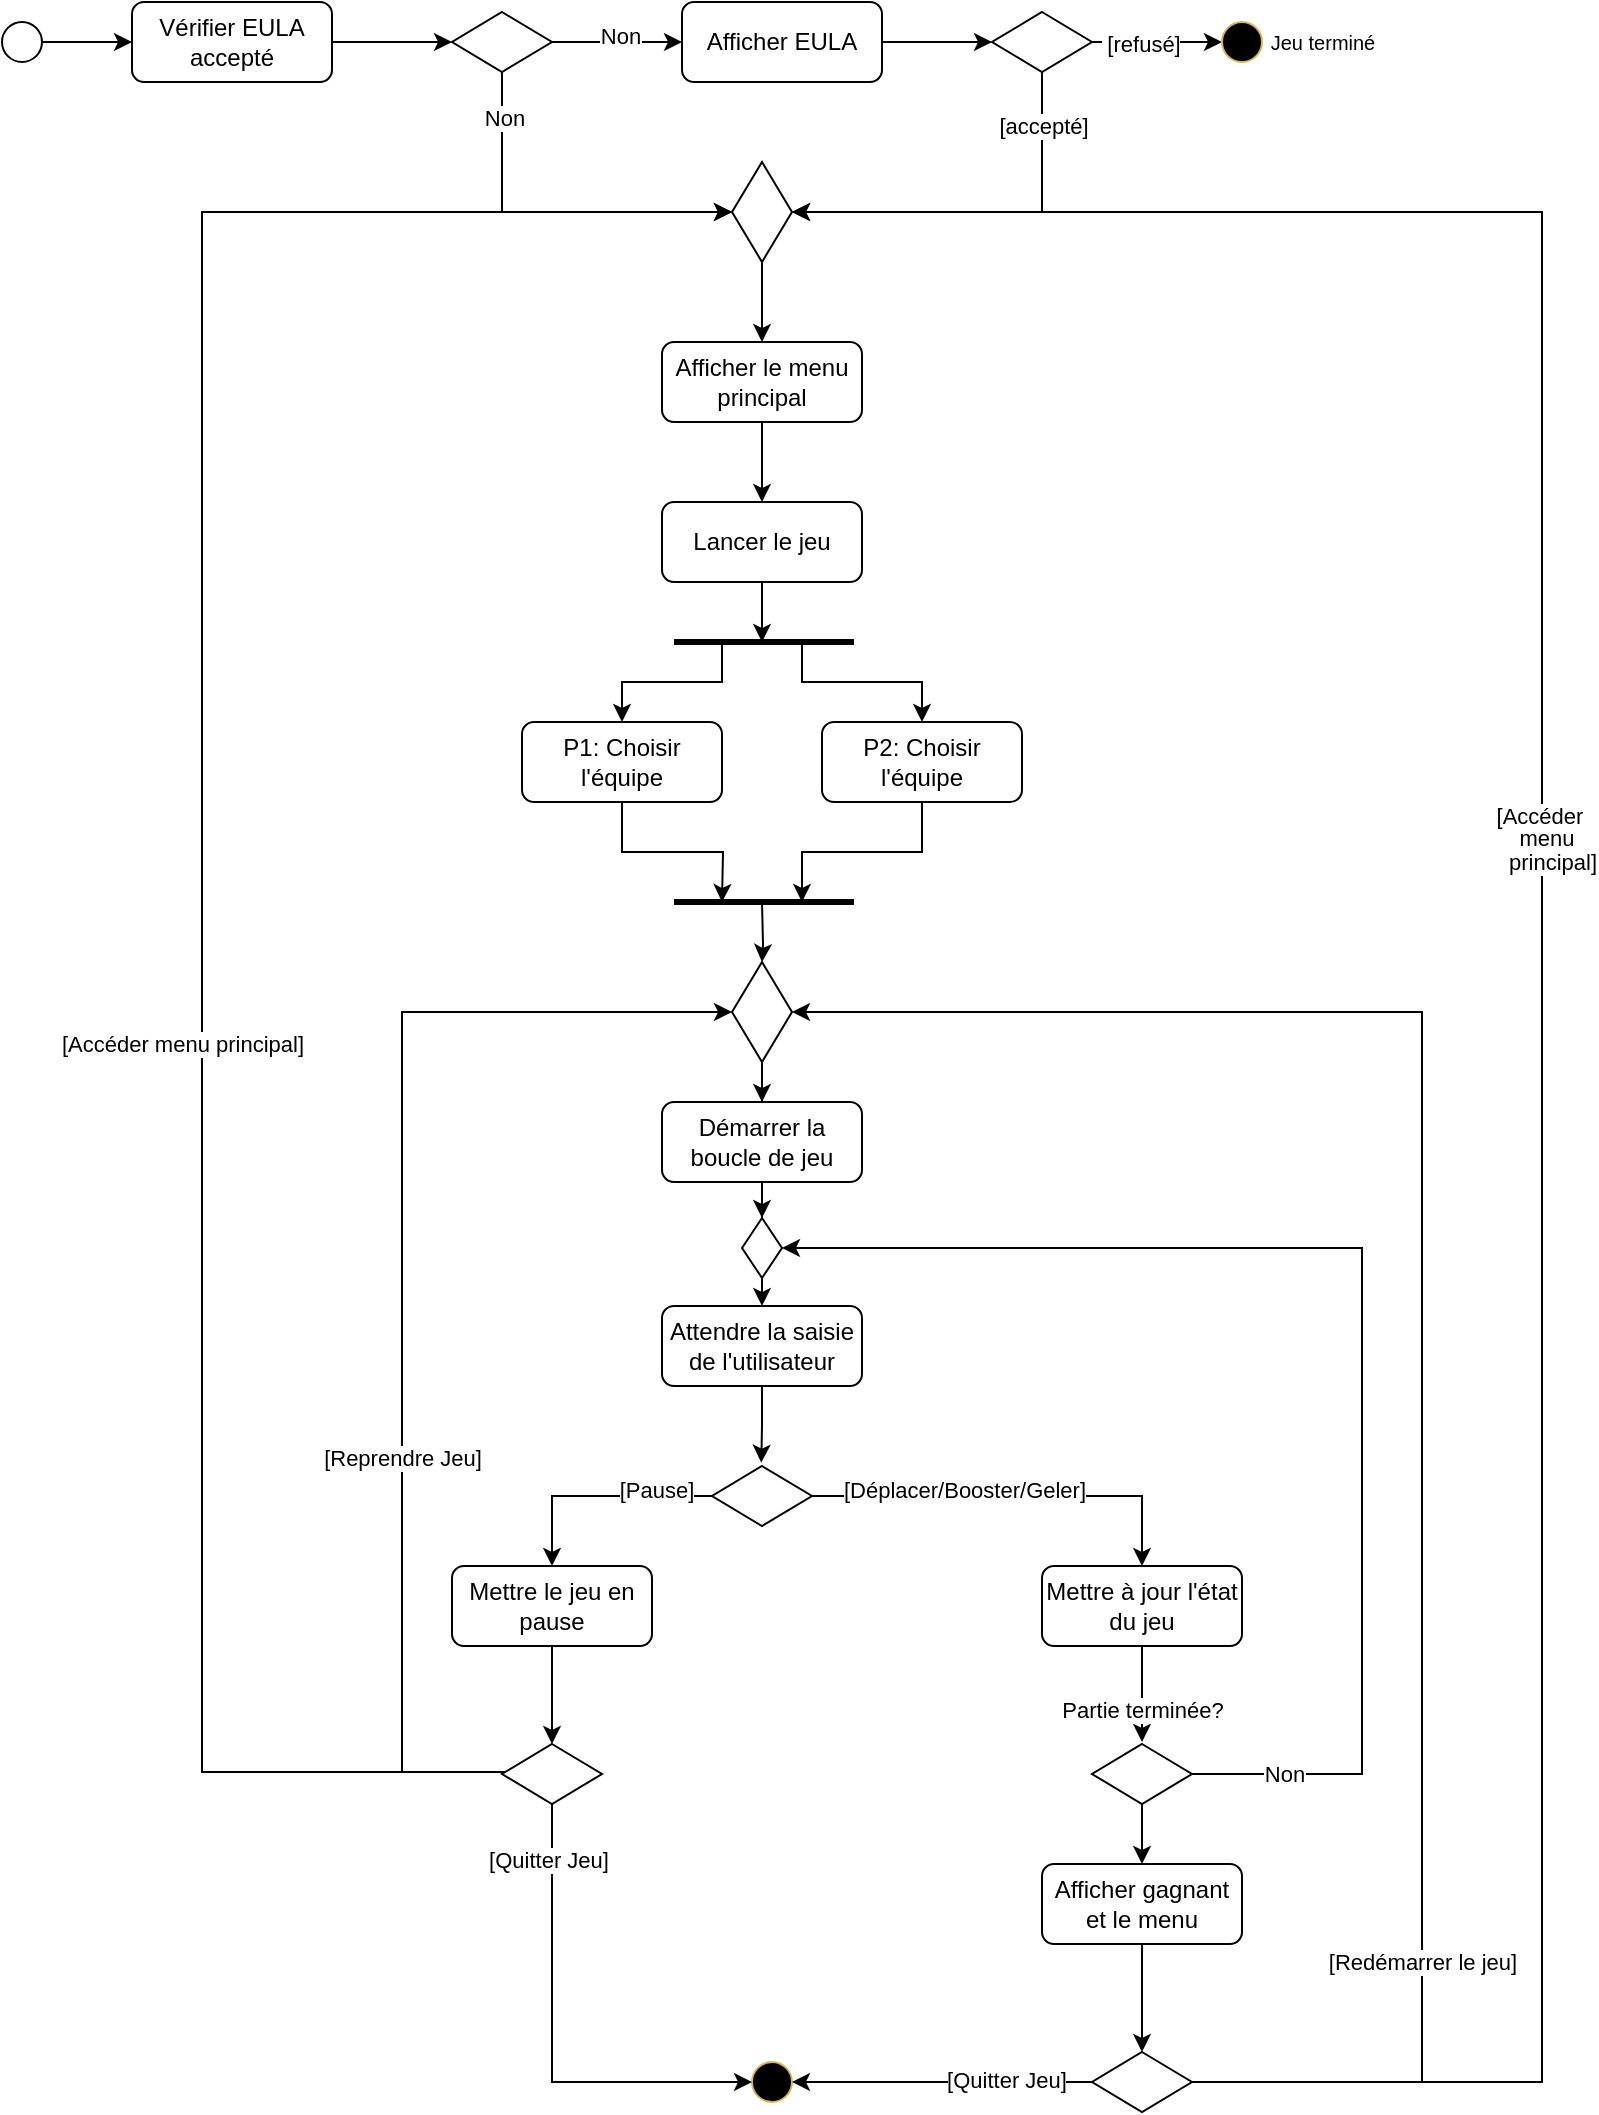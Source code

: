 <mxfile version="26.2.13">
  <diagram name="Page-1" id="BkIhF-l33_hIIU5VKcVd">
    <mxGraphModel dx="1904" dy="1051" grid="1" gridSize="10" guides="1" tooltips="1" connect="1" arrows="1" fold="1" page="1" pageScale="1" pageWidth="850" pageHeight="1100" math="0" shadow="0">
      <root>
        <mxCell id="0" />
        <mxCell id="1" parent="0" />
        <mxCell id="9MNA9Bj58phNXH5W2a1O-49" style="edgeStyle=orthogonalEdgeStyle;rounded=0;orthogonalLoop=1;jettySize=auto;html=1;entryX=0;entryY=0.5;entryDx=0;entryDy=0;" edge="1" parent="1" source="9MNA9Bj58phNXH5W2a1O-36" target="9MNA9Bj58phNXH5W2a1O-37">
          <mxGeometry relative="1" as="geometry" />
        </mxCell>
        <mxCell id="9MNA9Bj58phNXH5W2a1O-36" value="" style="ellipse;whiteSpace=wrap;html=1;aspect=fixed;" vertex="1" parent="1">
          <mxGeometry x="50" y="30" width="20" height="20" as="geometry" />
        </mxCell>
        <mxCell id="9MNA9Bj58phNXH5W2a1O-41" style="edgeStyle=orthogonalEdgeStyle;rounded=0;orthogonalLoop=1;jettySize=auto;html=1;entryX=0;entryY=0.5;entryDx=0;entryDy=0;" edge="1" parent="1" source="9MNA9Bj58phNXH5W2a1O-37" target="9MNA9Bj58phNXH5W2a1O-40">
          <mxGeometry relative="1" as="geometry" />
        </mxCell>
        <mxCell id="9MNA9Bj58phNXH5W2a1O-37" value="Vérifier EULA accepté" style="rounded=1;whiteSpace=wrap;html=1;" vertex="1" parent="1">
          <mxGeometry x="115" y="20" width="100" height="40" as="geometry" />
        </mxCell>
        <mxCell id="9MNA9Bj58phNXH5W2a1O-46" style="edgeStyle=orthogonalEdgeStyle;rounded=0;orthogonalLoop=1;jettySize=auto;html=1;entryX=0;entryY=0.5;entryDx=0;entryDy=0;" edge="1" parent="1" source="9MNA9Bj58phNXH5W2a1O-40" target="9MNA9Bj58phNXH5W2a1O-42">
          <mxGeometry relative="1" as="geometry" />
        </mxCell>
        <mxCell id="9MNA9Bj58phNXH5W2a1O-51" value="Non" style="edgeLabel;html=1;align=center;verticalAlign=middle;resizable=0;points=[];" vertex="1" connectable="0" parent="9MNA9Bj58phNXH5W2a1O-46">
          <mxGeometry x="0.031" y="3" relative="1" as="geometry">
            <mxPoint as="offset" />
          </mxGeometry>
        </mxCell>
        <mxCell id="9MNA9Bj58phNXH5W2a1O-60" style="edgeStyle=orthogonalEdgeStyle;rounded=0;orthogonalLoop=1;jettySize=auto;html=1;exitX=0.5;exitY=1;exitDx=0;exitDy=0;entryX=0;entryY=0.5;entryDx=0;entryDy=0;" edge="1" parent="1" source="9MNA9Bj58phNXH5W2a1O-40" target="9MNA9Bj58phNXH5W2a1O-57">
          <mxGeometry relative="1" as="geometry" />
        </mxCell>
        <mxCell id="9MNA9Bj58phNXH5W2a1O-63" value="Non" style="edgeLabel;html=1;align=center;verticalAlign=middle;resizable=0;points=[];" vertex="1" connectable="0" parent="9MNA9Bj58phNXH5W2a1O-60">
          <mxGeometry x="-0.749" y="1" relative="1" as="geometry">
            <mxPoint as="offset" />
          </mxGeometry>
        </mxCell>
        <mxCell id="9MNA9Bj58phNXH5W2a1O-40" value="" style="rhombus;whiteSpace=wrap;html=1;" vertex="1" parent="1">
          <mxGeometry x="275" y="25" width="50" height="30" as="geometry" />
        </mxCell>
        <mxCell id="9MNA9Bj58phNXH5W2a1O-54" style="edgeStyle=orthogonalEdgeStyle;rounded=0;orthogonalLoop=1;jettySize=auto;html=1;entryX=0;entryY=0.5;entryDx=0;entryDy=0;" edge="1" parent="1" source="9MNA9Bj58phNXH5W2a1O-42" target="9MNA9Bj58phNXH5W2a1O-53">
          <mxGeometry relative="1" as="geometry" />
        </mxCell>
        <mxCell id="9MNA9Bj58phNXH5W2a1O-42" value="Afficher EULA" style="rounded=1;whiteSpace=wrap;html=1;" vertex="1" parent="1">
          <mxGeometry x="390" y="20" width="100" height="40" as="geometry" />
        </mxCell>
        <mxCell id="9MNA9Bj58phNXH5W2a1O-56" style="edgeStyle=orthogonalEdgeStyle;rounded=0;orthogonalLoop=1;jettySize=auto;html=1;entryX=0;entryY=0.5;entryDx=0;entryDy=0;" edge="1" parent="1" source="9MNA9Bj58phNXH5W2a1O-53" target="9MNA9Bj58phNXH5W2a1O-55">
          <mxGeometry relative="1" as="geometry" />
        </mxCell>
        <mxCell id="9MNA9Bj58phNXH5W2a1O-58" value="&amp;nbsp;[refusé]" style="edgeLabel;html=1;align=center;verticalAlign=middle;resizable=0;points=[];" vertex="1" connectable="0" parent="9MNA9Bj58phNXH5W2a1O-56">
          <mxGeometry x="-0.254" y="-1" relative="1" as="geometry">
            <mxPoint as="offset" />
          </mxGeometry>
        </mxCell>
        <mxCell id="9MNA9Bj58phNXH5W2a1O-61" style="edgeStyle=orthogonalEdgeStyle;rounded=0;orthogonalLoop=1;jettySize=auto;html=1;entryX=1;entryY=0.5;entryDx=0;entryDy=0;" edge="1" parent="1" source="9MNA9Bj58phNXH5W2a1O-53" target="9MNA9Bj58phNXH5W2a1O-57">
          <mxGeometry relative="1" as="geometry">
            <Array as="points">
              <mxPoint x="570" y="125" />
            </Array>
          </mxGeometry>
        </mxCell>
        <mxCell id="9MNA9Bj58phNXH5W2a1O-62" value="&amp;nbsp;[accepté]" style="edgeLabel;html=1;align=center;verticalAlign=middle;resizable=0;points=[];" vertex="1" connectable="0" parent="9MNA9Bj58phNXH5W2a1O-61">
          <mxGeometry x="-0.729" y="-1" relative="1" as="geometry">
            <mxPoint as="offset" />
          </mxGeometry>
        </mxCell>
        <mxCell id="9MNA9Bj58phNXH5W2a1O-53" value="" style="rhombus;whiteSpace=wrap;html=1;" vertex="1" parent="1">
          <mxGeometry x="545" y="25" width="50" height="30" as="geometry" />
        </mxCell>
        <mxCell id="9MNA9Bj58phNXH5W2a1O-55" value="" style="ellipse;whiteSpace=wrap;html=1;aspect=fixed;fillColor=#000000;strokeColor=#d6b656;" vertex="1" parent="1">
          <mxGeometry x="660" y="30" width="20" height="20" as="geometry" />
        </mxCell>
        <mxCell id="9MNA9Bj58phNXH5W2a1O-65" style="edgeStyle=orthogonalEdgeStyle;rounded=0;orthogonalLoop=1;jettySize=auto;html=1;entryX=0.5;entryY=0;entryDx=0;entryDy=0;" edge="1" parent="1" source="9MNA9Bj58phNXH5W2a1O-57" target="9MNA9Bj58phNXH5W2a1O-64">
          <mxGeometry relative="1" as="geometry" />
        </mxCell>
        <mxCell id="9MNA9Bj58phNXH5W2a1O-57" value="" style="rhombus;whiteSpace=wrap;html=1;" vertex="1" parent="1">
          <mxGeometry x="415" y="100" width="30" height="50" as="geometry" />
        </mxCell>
        <mxCell id="9MNA9Bj58phNXH5W2a1O-67" style="edgeStyle=orthogonalEdgeStyle;rounded=0;orthogonalLoop=1;jettySize=auto;html=1;entryX=0.5;entryY=0;entryDx=0;entryDy=0;" edge="1" parent="1" source="9MNA9Bj58phNXH5W2a1O-64" target="9MNA9Bj58phNXH5W2a1O-66">
          <mxGeometry relative="1" as="geometry" />
        </mxCell>
        <mxCell id="9MNA9Bj58phNXH5W2a1O-64" value="Afficher le menu principal" style="rounded=1;whiteSpace=wrap;html=1;" vertex="1" parent="1">
          <mxGeometry x="380" y="190" width="100" height="40" as="geometry" />
        </mxCell>
        <mxCell id="9MNA9Bj58phNXH5W2a1O-72" style="edgeStyle=orthogonalEdgeStyle;rounded=0;orthogonalLoop=1;jettySize=auto;html=1;" edge="1" parent="1" source="9MNA9Bj58phNXH5W2a1O-66">
          <mxGeometry relative="1" as="geometry">
            <mxPoint x="430" y="340" as="targetPoint" />
          </mxGeometry>
        </mxCell>
        <mxCell id="9MNA9Bj58phNXH5W2a1O-66" value="Lancer le jeu" style="rounded=1;whiteSpace=wrap;html=1;" vertex="1" parent="1">
          <mxGeometry x="380" y="270" width="100" height="40" as="geometry" />
        </mxCell>
        <mxCell id="9MNA9Bj58phNXH5W2a1O-75" style="edgeStyle=orthogonalEdgeStyle;rounded=0;orthogonalLoop=1;jettySize=auto;html=1;" edge="1" parent="1" target="9MNA9Bj58phNXH5W2a1O-68">
          <mxGeometry relative="1" as="geometry">
            <mxPoint x="410" y="340.0" as="sourcePoint" />
            <Array as="points">
              <mxPoint x="410" y="360" />
              <mxPoint x="360" y="360" />
            </Array>
          </mxGeometry>
        </mxCell>
        <mxCell id="9MNA9Bj58phNXH5W2a1O-76" style="edgeStyle=orthogonalEdgeStyle;rounded=0;orthogonalLoop=1;jettySize=auto;html=1;" edge="1" parent="1" source="9MNA9Bj58phNXH5W2a1O-68">
          <mxGeometry relative="1" as="geometry">
            <mxPoint x="410" y="470" as="targetPoint" />
          </mxGeometry>
        </mxCell>
        <mxCell id="9MNA9Bj58phNXH5W2a1O-68" value="P1: C&lt;font&gt;hoisir l&#39;&lt;span style=&quot;text-wrap-mode: nowrap; background-color: rgb(255, 255, 255);&quot;&gt;équipe&lt;/span&gt;&lt;/font&gt;" style="rounded=1;whiteSpace=wrap;html=1;" vertex="1" parent="1">
          <mxGeometry x="310" y="380" width="100" height="40" as="geometry" />
        </mxCell>
        <mxCell id="9MNA9Bj58phNXH5W2a1O-74" style="edgeStyle=orthogonalEdgeStyle;rounded=0;orthogonalLoop=1;jettySize=auto;html=1;exitX=0.5;exitY=0;exitDx=0;exitDy=0;entryX=0.5;entryY=0;entryDx=0;entryDy=0;" edge="1" parent="1" target="9MNA9Bj58phNXH5W2a1O-69">
          <mxGeometry relative="1" as="geometry">
            <mxPoint x="450" y="340.0" as="sourcePoint" />
            <Array as="points">
              <mxPoint x="450" y="360" />
              <mxPoint x="510" y="360" />
            </Array>
          </mxGeometry>
        </mxCell>
        <mxCell id="9MNA9Bj58phNXH5W2a1O-77" style="edgeStyle=orthogonalEdgeStyle;rounded=0;orthogonalLoop=1;jettySize=auto;html=1;" edge="1" parent="1" source="9MNA9Bj58phNXH5W2a1O-69">
          <mxGeometry relative="1" as="geometry">
            <mxPoint x="450" y="470" as="targetPoint" />
            <Array as="points">
              <mxPoint x="510" y="445" />
              <mxPoint x="450" y="445" />
            </Array>
          </mxGeometry>
        </mxCell>
        <mxCell id="9MNA9Bj58phNXH5W2a1O-69" value="P2: C&lt;font&gt;hoisir l&#39;&lt;span style=&quot;text-wrap-mode: nowrap; background-color: rgb(255, 255, 255);&quot;&gt;équipe&lt;/span&gt;&lt;/font&gt;" style="rounded=1;whiteSpace=wrap;html=1;" vertex="1" parent="1">
          <mxGeometry x="460" y="380" width="100" height="40" as="geometry" />
        </mxCell>
        <mxCell id="9MNA9Bj58phNXH5W2a1O-70" value="" style="endArrow=none;html=1;rounded=0;strokeWidth=3;" edge="1" parent="1">
          <mxGeometry width="50" height="50" relative="1" as="geometry">
            <mxPoint x="386" y="340" as="sourcePoint" />
            <mxPoint x="476" y="340" as="targetPoint" />
          </mxGeometry>
        </mxCell>
        <mxCell id="9MNA9Bj58phNXH5W2a1O-71" value="" style="endArrow=none;html=1;rounded=0;strokeWidth=3;" edge="1" parent="1">
          <mxGeometry width="50" height="50" relative="1" as="geometry">
            <mxPoint x="386" y="470" as="sourcePoint" />
            <mxPoint x="476" y="470" as="targetPoint" />
          </mxGeometry>
        </mxCell>
        <mxCell id="9MNA9Bj58phNXH5W2a1O-114" style="edgeStyle=orthogonalEdgeStyle;rounded=0;orthogonalLoop=1;jettySize=auto;html=1;entryX=0.5;entryY=0;entryDx=0;entryDy=0;" edge="1" parent="1" source="9MNA9Bj58phNXH5W2a1O-78" target="9MNA9Bj58phNXH5W2a1O-110">
          <mxGeometry relative="1" as="geometry" />
        </mxCell>
        <mxCell id="9MNA9Bj58phNXH5W2a1O-78" value="Démarrer la boucle de jeu" style="rounded=1;whiteSpace=wrap;html=1;" vertex="1" parent="1">
          <mxGeometry x="380" y="570" width="100" height="40" as="geometry" />
        </mxCell>
        <mxCell id="9MNA9Bj58phNXH5W2a1O-80" value="Attendre la saisie de l&#39;utilisateur" style="rounded=1;whiteSpace=wrap;html=1;" vertex="1" parent="1">
          <mxGeometry x="380" y="672" width="100" height="40" as="geometry" />
        </mxCell>
        <mxCell id="9MNA9Bj58phNXH5W2a1O-85" style="edgeStyle=orthogonalEdgeStyle;rounded=0;orthogonalLoop=1;jettySize=auto;html=1;" edge="1" parent="1" source="9MNA9Bj58phNXH5W2a1O-82" target="9MNA9Bj58phNXH5W2a1O-84">
          <mxGeometry relative="1" as="geometry" />
        </mxCell>
        <mxCell id="9MNA9Bj58phNXH5W2a1O-86" value="[Pause]" style="edgeLabel;html=1;align=center;verticalAlign=middle;resizable=0;points=[];" vertex="1" connectable="0" parent="9MNA9Bj58phNXH5W2a1O-85">
          <mxGeometry x="-0.511" y="-3" relative="1" as="geometry">
            <mxPoint as="offset" />
          </mxGeometry>
        </mxCell>
        <mxCell id="9MNA9Bj58phNXH5W2a1O-89" style="edgeStyle=orthogonalEdgeStyle;rounded=0;orthogonalLoop=1;jettySize=auto;html=1;entryX=0.5;entryY=0;entryDx=0;entryDy=0;" edge="1" parent="1" source="9MNA9Bj58phNXH5W2a1O-82" target="9MNA9Bj58phNXH5W2a1O-88">
          <mxGeometry relative="1" as="geometry" />
        </mxCell>
        <mxCell id="9MNA9Bj58phNXH5W2a1O-90" value="[Déplacer/Booster/Geler]" style="edgeLabel;html=1;align=center;verticalAlign=middle;resizable=0;points=[];" vertex="1" connectable="0" parent="9MNA9Bj58phNXH5W2a1O-89">
          <mxGeometry x="-0.426" y="-1" relative="1" as="geometry">
            <mxPoint x="18" y="-4" as="offset" />
          </mxGeometry>
        </mxCell>
        <mxCell id="9MNA9Bj58phNXH5W2a1O-82" value="" style="rhombus;whiteSpace=wrap;html=1;" vertex="1" parent="1">
          <mxGeometry x="405" y="752" width="50" height="30" as="geometry" />
        </mxCell>
        <mxCell id="9MNA9Bj58phNXH5W2a1O-83" style="edgeStyle=orthogonalEdgeStyle;rounded=0;orthogonalLoop=1;jettySize=auto;html=1;entryX=0.493;entryY=-0.055;entryDx=0;entryDy=0;entryPerimeter=0;" edge="1" parent="1" source="9MNA9Bj58phNXH5W2a1O-80" target="9MNA9Bj58phNXH5W2a1O-82">
          <mxGeometry relative="1" as="geometry" />
        </mxCell>
        <mxCell id="9MNA9Bj58phNXH5W2a1O-99" style="edgeStyle=orthogonalEdgeStyle;rounded=0;orthogonalLoop=1;jettySize=auto;html=1;entryX=0.5;entryY=0;entryDx=0;entryDy=0;" edge="1" parent="1" source="9MNA9Bj58phNXH5W2a1O-84" target="9MNA9Bj58phNXH5W2a1O-96">
          <mxGeometry relative="1" as="geometry" />
        </mxCell>
        <mxCell id="9MNA9Bj58phNXH5W2a1O-84" value="Mettre le jeu en pause" style="rounded=1;whiteSpace=wrap;html=1;" vertex="1" parent="1">
          <mxGeometry x="275" y="802" width="100" height="40" as="geometry" />
        </mxCell>
        <mxCell id="9MNA9Bj58phNXH5W2a1O-106" style="edgeStyle=orthogonalEdgeStyle;rounded=0;orthogonalLoop=1;jettySize=auto;html=1;" edge="1" parent="1" source="9MNA9Bj58phNXH5W2a1O-88">
          <mxGeometry relative="1" as="geometry">
            <mxPoint x="620" y="890" as="targetPoint" />
          </mxGeometry>
        </mxCell>
        <mxCell id="9MNA9Bj58phNXH5W2a1O-108" value="Partie terminée?" style="edgeLabel;html=1;align=center;verticalAlign=middle;resizable=0;points=[];" vertex="1" connectable="0" parent="9MNA9Bj58phNXH5W2a1O-106">
          <mxGeometry x="0.509" y="-1" relative="1" as="geometry">
            <mxPoint y="-4" as="offset" />
          </mxGeometry>
        </mxCell>
        <mxCell id="9MNA9Bj58phNXH5W2a1O-88" value="Mettre à jour l&#39;état du jeu" style="rounded=1;whiteSpace=wrap;html=1;" vertex="1" parent="1">
          <mxGeometry x="570" y="802" width="100" height="40" as="geometry" />
        </mxCell>
        <mxCell id="9MNA9Bj58phNXH5W2a1O-92" value="" style="ellipse;whiteSpace=wrap;html=1;aspect=fixed;fillColor=#000000;strokeColor=#d6b656;" vertex="1" parent="1">
          <mxGeometry x="425" y="1050" width="20" height="20" as="geometry" />
        </mxCell>
        <mxCell id="9MNA9Bj58phNXH5W2a1O-94" style="edgeStyle=orthogonalEdgeStyle;rounded=0;orthogonalLoop=1;jettySize=auto;html=1;" edge="1" parent="1" target="9MNA9Bj58phNXH5W2a1O-93">
          <mxGeometry relative="1" as="geometry">
            <mxPoint x="430" y="470" as="sourcePoint" />
          </mxGeometry>
        </mxCell>
        <mxCell id="9MNA9Bj58phNXH5W2a1O-95" style="edgeStyle=orthogonalEdgeStyle;rounded=0;orthogonalLoop=1;jettySize=auto;html=1;entryX=0.5;entryY=0;entryDx=0;entryDy=0;" edge="1" parent="1" source="9MNA9Bj58phNXH5W2a1O-93" target="9MNA9Bj58phNXH5W2a1O-78">
          <mxGeometry relative="1" as="geometry" />
        </mxCell>
        <mxCell id="9MNA9Bj58phNXH5W2a1O-93" value="" style="rhombus;whiteSpace=wrap;html=1;" vertex="1" parent="1">
          <mxGeometry x="415" y="500" width="30" height="50" as="geometry" />
        </mxCell>
        <mxCell id="9MNA9Bj58phNXH5W2a1O-97" style="edgeStyle=orthogonalEdgeStyle;rounded=0;orthogonalLoop=1;jettySize=auto;html=1;entryX=0;entryY=0.5;entryDx=0;entryDy=0;" edge="1" parent="1" source="9MNA9Bj58phNXH5W2a1O-96" target="9MNA9Bj58phNXH5W2a1O-92">
          <mxGeometry relative="1" as="geometry">
            <Array as="points">
              <mxPoint x="325" y="1060" />
            </Array>
          </mxGeometry>
        </mxCell>
        <mxCell id="9MNA9Bj58phNXH5W2a1O-98" value="[Quitter Jeu]" style="edgeLabel;html=1;align=center;verticalAlign=middle;resizable=0;points=[];" vertex="1" connectable="0" parent="9MNA9Bj58phNXH5W2a1O-97">
          <mxGeometry x="-0.767" y="-2" relative="1" as="geometry">
            <mxPoint as="offset" />
          </mxGeometry>
        </mxCell>
        <mxCell id="9MNA9Bj58phNXH5W2a1O-100" style="edgeStyle=orthogonalEdgeStyle;rounded=0;orthogonalLoop=1;jettySize=auto;html=1;exitX=0;exitY=0.5;exitDx=0;exitDy=0;entryX=0;entryY=0.5;entryDx=0;entryDy=0;" edge="1" parent="1" source="9MNA9Bj58phNXH5W2a1O-96" target="9MNA9Bj58phNXH5W2a1O-93">
          <mxGeometry relative="1" as="geometry">
            <Array as="points">
              <mxPoint x="250" y="905" />
              <mxPoint x="250" y="525" />
            </Array>
          </mxGeometry>
        </mxCell>
        <mxCell id="9MNA9Bj58phNXH5W2a1O-101" value="[Reprendre Jeu]" style="edgeLabel;html=1;align=center;verticalAlign=middle;resizable=0;points=[];" vertex="1" connectable="0" parent="9MNA9Bj58phNXH5W2a1O-100">
          <mxGeometry x="-0.302" relative="1" as="geometry">
            <mxPoint as="offset" />
          </mxGeometry>
        </mxCell>
        <mxCell id="9MNA9Bj58phNXH5W2a1O-102" style="edgeStyle=orthogonalEdgeStyle;rounded=0;orthogonalLoop=1;jettySize=auto;html=1;entryX=0;entryY=0.5;entryDx=0;entryDy=0;" edge="1" parent="1" source="9MNA9Bj58phNXH5W2a1O-96" target="9MNA9Bj58phNXH5W2a1O-57">
          <mxGeometry relative="1" as="geometry">
            <Array as="points">
              <mxPoint x="150" y="905" />
              <mxPoint x="150" y="125" />
            </Array>
          </mxGeometry>
        </mxCell>
        <mxCell id="9MNA9Bj58phNXH5W2a1O-103" value="[Accéder menu principal]" style="edgeLabel;html=1;align=center;verticalAlign=middle;resizable=0;points=[];" vertex="1" connectable="0" parent="9MNA9Bj58phNXH5W2a1O-102">
          <mxGeometry x="-0.477" relative="1" as="geometry">
            <mxPoint x="-10" y="-203" as="offset" />
          </mxGeometry>
        </mxCell>
        <mxCell id="9MNA9Bj58phNXH5W2a1O-96" value="" style="rhombus;whiteSpace=wrap;html=1;" vertex="1" parent="1">
          <mxGeometry x="300" y="891" width="50" height="30" as="geometry" />
        </mxCell>
        <mxCell id="9MNA9Bj58phNXH5W2a1O-105" value="Jeu terminé" style="text;html=1;align=center;verticalAlign=middle;resizable=0;points=[];autosize=1;strokeColor=none;fillColor=none;fontSize=10;" vertex="1" parent="1">
          <mxGeometry x="670" y="25" width="80" height="30" as="geometry" />
        </mxCell>
        <mxCell id="9MNA9Bj58phNXH5W2a1O-118" style="edgeStyle=orthogonalEdgeStyle;rounded=0;orthogonalLoop=1;jettySize=auto;html=1;entryX=1;entryY=0.5;entryDx=0;entryDy=0;" edge="1" parent="1" source="9MNA9Bj58phNXH5W2a1O-107" target="9MNA9Bj58phNXH5W2a1O-110">
          <mxGeometry relative="1" as="geometry">
            <Array as="points">
              <mxPoint x="730" y="906" />
              <mxPoint x="730" y="643" />
            </Array>
          </mxGeometry>
        </mxCell>
        <mxCell id="9MNA9Bj58phNXH5W2a1O-119" value="Non" style="edgeLabel;html=1;align=center;verticalAlign=middle;resizable=0;points=[];" vertex="1" connectable="0" parent="9MNA9Bj58phNXH5W2a1O-118">
          <mxGeometry x="-0.798" y="2" relative="1" as="geometry">
            <mxPoint x="-19" y="2" as="offset" />
          </mxGeometry>
        </mxCell>
        <mxCell id="9MNA9Bj58phNXH5W2a1O-122" style="edgeStyle=orthogonalEdgeStyle;rounded=0;orthogonalLoop=1;jettySize=auto;html=1;entryX=0.5;entryY=0;entryDx=0;entryDy=0;" edge="1" parent="1" source="9MNA9Bj58phNXH5W2a1O-107" target="9MNA9Bj58phNXH5W2a1O-121">
          <mxGeometry relative="1" as="geometry" />
        </mxCell>
        <mxCell id="9MNA9Bj58phNXH5W2a1O-107" value="" style="rhombus;whiteSpace=wrap;html=1;" vertex="1" parent="1">
          <mxGeometry x="595" y="891" width="50" height="30" as="geometry" />
        </mxCell>
        <mxCell id="9MNA9Bj58phNXH5W2a1O-110" value="" style="rhombus;whiteSpace=wrap;html=1;" vertex="1" parent="1">
          <mxGeometry x="420" y="628" width="20" height="30" as="geometry" />
        </mxCell>
        <mxCell id="9MNA9Bj58phNXH5W2a1O-117" value="" style="endArrow=classic;html=1;rounded=0;exitX=0.5;exitY=1;exitDx=0;exitDy=0;" edge="1" parent="1" source="9MNA9Bj58phNXH5W2a1O-110" target="9MNA9Bj58phNXH5W2a1O-80">
          <mxGeometry width="50" height="50" relative="1" as="geometry">
            <mxPoint x="490" y="690" as="sourcePoint" />
            <mxPoint x="540" y="640" as="targetPoint" />
          </mxGeometry>
        </mxCell>
        <mxCell id="9MNA9Bj58phNXH5W2a1O-126" style="edgeStyle=orthogonalEdgeStyle;rounded=0;orthogonalLoop=1;jettySize=auto;html=1;entryX=0.5;entryY=0;entryDx=0;entryDy=0;" edge="1" parent="1" source="9MNA9Bj58phNXH5W2a1O-121" target="9MNA9Bj58phNXH5W2a1O-123">
          <mxGeometry relative="1" as="geometry" />
        </mxCell>
        <mxCell id="9MNA9Bj58phNXH5W2a1O-121" value="Afficher gagnant et le menu" style="rounded=1;whiteSpace=wrap;html=1;" vertex="1" parent="1">
          <mxGeometry x="570" y="951" width="100" height="40" as="geometry" />
        </mxCell>
        <mxCell id="9MNA9Bj58phNXH5W2a1O-127" style="edgeStyle=orthogonalEdgeStyle;rounded=0;orthogonalLoop=1;jettySize=auto;html=1;entryX=1;entryY=0.5;entryDx=0;entryDy=0;" edge="1" parent="1" source="9MNA9Bj58phNXH5W2a1O-123" target="9MNA9Bj58phNXH5W2a1O-92">
          <mxGeometry relative="1" as="geometry" />
        </mxCell>
        <mxCell id="9MNA9Bj58phNXH5W2a1O-128" value="[Quitter Jeu]" style="edgeLabel;html=1;align=center;verticalAlign=middle;resizable=0;points=[];" vertex="1" connectable="0" parent="9MNA9Bj58phNXH5W2a1O-127">
          <mxGeometry x="-0.425" y="-1" relative="1" as="geometry">
            <mxPoint as="offset" />
          </mxGeometry>
        </mxCell>
        <mxCell id="9MNA9Bj58phNXH5W2a1O-129" style="edgeStyle=orthogonalEdgeStyle;rounded=0;orthogonalLoop=1;jettySize=auto;html=1;entryX=1;entryY=0.5;entryDx=0;entryDy=0;" edge="1" parent="1" source="9MNA9Bj58phNXH5W2a1O-123" target="9MNA9Bj58phNXH5W2a1O-93">
          <mxGeometry relative="1" as="geometry">
            <Array as="points">
              <mxPoint x="760" y="1060" />
              <mxPoint x="760" y="525" />
            </Array>
          </mxGeometry>
        </mxCell>
        <mxCell id="9MNA9Bj58phNXH5W2a1O-130" value="[Redémarrer le jeu]" style="edgeLabel;html=1;align=center;verticalAlign=middle;resizable=0;points=[];" vertex="1" connectable="0" parent="9MNA9Bj58phNXH5W2a1O-129">
          <mxGeometry x="-0.89" y="-2" relative="1" as="geometry">
            <mxPoint x="62" y="-62" as="offset" />
          </mxGeometry>
        </mxCell>
        <mxCell id="9MNA9Bj58phNXH5W2a1O-131" style="edgeStyle=orthogonalEdgeStyle;rounded=0;orthogonalLoop=1;jettySize=auto;html=1;entryX=1;entryY=0.5;entryDx=0;entryDy=0;" edge="1" parent="1" source="9MNA9Bj58phNXH5W2a1O-123" target="9MNA9Bj58phNXH5W2a1O-57">
          <mxGeometry relative="1" as="geometry">
            <Array as="points">
              <mxPoint x="820" y="1060" />
              <mxPoint x="820" y="125" />
            </Array>
          </mxGeometry>
        </mxCell>
        <mxCell id="9MNA9Bj58phNXH5W2a1O-132" value="[Accéder&amp;nbsp;" style="edgeLabel;html=1;align=center;verticalAlign=middle;resizable=0;points=[];" vertex="1" connectable="0" parent="9MNA9Bj58phNXH5W2a1O-131">
          <mxGeometry x="0.089" relative="1" as="geometry">
            <mxPoint as="offset" />
          </mxGeometry>
        </mxCell>
        <mxCell id="9MNA9Bj58phNXH5W2a1O-133" value="menu" style="edgeLabel;html=1;align=center;verticalAlign=middle;resizable=0;points=[];" vertex="1" connectable="0" parent="9MNA9Bj58phNXH5W2a1O-131">
          <mxGeometry x="0.064" y="-2" relative="1" as="geometry">
            <mxPoint y="-7" as="offset" />
          </mxGeometry>
        </mxCell>
        <mxCell id="9MNA9Bj58phNXH5W2a1O-135" value="principal]" style="edgeLabel;html=1;align=center;verticalAlign=middle;resizable=0;points=[];" vertex="1" connectable="0" parent="9MNA9Bj58phNXH5W2a1O-131">
          <mxGeometry x="0.044" y="-5" relative="1" as="geometry">
            <mxPoint y="-10" as="offset" />
          </mxGeometry>
        </mxCell>
        <mxCell id="9MNA9Bj58phNXH5W2a1O-123" value="" style="rhombus;whiteSpace=wrap;html=1;" vertex="1" parent="1">
          <mxGeometry x="595" y="1045" width="50" height="30" as="geometry" />
        </mxCell>
      </root>
    </mxGraphModel>
  </diagram>
</mxfile>
